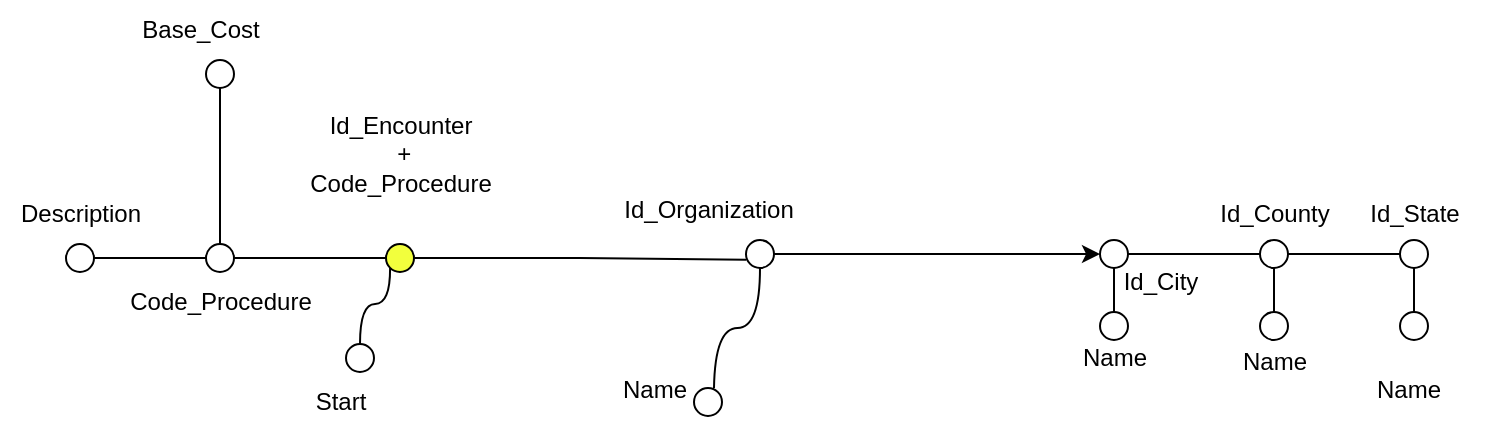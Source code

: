 <mxfile version="27.0.6">
  <diagram name="Pagina-1" id="CG6rrBfTmc7kEE_Q7tgc">
    <mxGraphModel dx="1113" dy="758" grid="1" gridSize="10" guides="1" tooltips="1" connect="1" arrows="1" fold="1" page="1" pageScale="1" pageWidth="827" pageHeight="1169" math="0" shadow="0">
      <root>
        <mxCell id="0" />
        <mxCell id="1" parent="0" />
        <mxCell id="tA1dRLEZQLzJaWhitYoO-190" value="" style="ellipse;whiteSpace=wrap;html=1;aspect=fixed;fillColor=#F2FF3D;" vertex="1" parent="1">
          <mxGeometry x="286" y="978" width="14" height="14" as="geometry" />
        </mxCell>
        <mxCell id="tA1dRLEZQLzJaWhitYoO-191" value="Id_Encounter&lt;div&gt;&amp;nbsp;+&lt;div&gt;Code_Procedure&lt;br&gt;&lt;/div&gt;&lt;/div&gt;" style="text;html=1;align=center;verticalAlign=middle;resizable=0;points=[];autosize=1;strokeColor=none;fillColor=none;" vertex="1" parent="1">
          <mxGeometry x="238" y="903" width="110" height="60" as="geometry" />
        </mxCell>
        <mxCell id="tA1dRLEZQLzJaWhitYoO-200" style="edgeStyle=orthogonalEdgeStyle;rounded=0;orthogonalLoop=1;jettySize=auto;html=1;exitX=0.5;exitY=0;exitDx=0;exitDy=0;entryX=0;entryY=1;entryDx=0;entryDy=0;curved=1;endArrow=none;startFill=0;" edge="1" parent="1" source="tA1dRLEZQLzJaWhitYoO-201" target="tA1dRLEZQLzJaWhitYoO-190">
          <mxGeometry relative="1" as="geometry" />
        </mxCell>
        <mxCell id="tA1dRLEZQLzJaWhitYoO-201" value="" style="ellipse;whiteSpace=wrap;html=1;aspect=fixed;fillColor=#FFFFFF;" vertex="1" parent="1">
          <mxGeometry x="266" y="1028" width="14" height="14" as="geometry" />
        </mxCell>
        <mxCell id="tA1dRLEZQLzJaWhitYoO-202" value="Start" style="text;html=1;align=center;verticalAlign=middle;resizable=0;points=[];autosize=1;strokeColor=none;fillColor=none;" vertex="1" parent="1">
          <mxGeometry x="238" y="1042" width="50" height="30" as="geometry" />
        </mxCell>
        <mxCell id="tA1dRLEZQLzJaWhitYoO-204" style="edgeStyle=orthogonalEdgeStyle;rounded=0;orthogonalLoop=1;jettySize=auto;html=1;exitX=1;exitY=0.5;exitDx=0;exitDy=0;entryX=0;entryY=0.5;entryDx=0;entryDy=0;endArrow=none;startFill=0;" edge="1" parent="1" source="tA1dRLEZQLzJaWhitYoO-205" target="tA1dRLEZQLzJaWhitYoO-190">
          <mxGeometry relative="1" as="geometry" />
        </mxCell>
        <mxCell id="tA1dRLEZQLzJaWhitYoO-205" value="" style="ellipse;whiteSpace=wrap;html=1;aspect=fixed;fillColor=#FFFFFF;" vertex="1" parent="1">
          <mxGeometry x="196" y="978" width="14" height="14" as="geometry" />
        </mxCell>
        <mxCell id="tA1dRLEZQLzJaWhitYoO-206" value="Code_Procedure" style="text;html=1;align=center;verticalAlign=middle;resizable=0;points=[];autosize=1;strokeColor=none;fillColor=none;" vertex="1" parent="1">
          <mxGeometry x="148" y="992" width="110" height="30" as="geometry" />
        </mxCell>
        <mxCell id="tA1dRLEZQLzJaWhitYoO-207" style="edgeStyle=orthogonalEdgeStyle;rounded=0;orthogonalLoop=1;jettySize=auto;html=1;entryX=0;entryY=0.5;entryDx=0;entryDy=0;endArrow=none;startFill=0;" edge="1" parent="1" source="tA1dRLEZQLzJaWhitYoO-208" target="tA1dRLEZQLzJaWhitYoO-205">
          <mxGeometry relative="1" as="geometry" />
        </mxCell>
        <mxCell id="tA1dRLEZQLzJaWhitYoO-208" value="" style="ellipse;whiteSpace=wrap;html=1;aspect=fixed;fillColor=#FFFFFF;" vertex="1" parent="1">
          <mxGeometry x="126" y="978" width="14" height="14" as="geometry" />
        </mxCell>
        <mxCell id="tA1dRLEZQLzJaWhitYoO-209" value="Description" style="text;html=1;align=center;verticalAlign=middle;resizable=0;points=[];autosize=1;strokeColor=none;fillColor=none;" vertex="1" parent="1">
          <mxGeometry x="93" y="948" width="80" height="30" as="geometry" />
        </mxCell>
        <mxCell id="tA1dRLEZQLzJaWhitYoO-212" style="edgeStyle=orthogonalEdgeStyle;rounded=0;orthogonalLoop=1;jettySize=auto;html=1;exitX=1;exitY=0.5;exitDx=0;exitDy=0;entryX=0;entryY=0.5;entryDx=0;entryDy=0;endArrow=classic;startFill=0;endFill=1;" edge="1" parent="1" source="tA1dRLEZQLzJaWhitYoO-219" target="tA1dRLEZQLzJaWhitYoO-243">
          <mxGeometry relative="1" as="geometry" />
        </mxCell>
        <mxCell id="tA1dRLEZQLzJaWhitYoO-213" style="edgeStyle=orthogonalEdgeStyle;rounded=0;orthogonalLoop=1;jettySize=auto;html=1;exitX=0.5;exitY=1;exitDx=0;exitDy=0;entryX=0.5;entryY=0;entryDx=0;entryDy=0;curved=1;endArrow=none;startFill=0;" edge="1" parent="1" source="tA1dRLEZQLzJaWhitYoO-219">
          <mxGeometry relative="1" as="geometry">
            <mxPoint x="450.0" y="1050" as="targetPoint" />
          </mxGeometry>
        </mxCell>
        <mxCell id="tA1dRLEZQLzJaWhitYoO-219" value="" style="ellipse;whiteSpace=wrap;html=1;aspect=fixed;fillColor=#FFFFFF;" vertex="1" parent="1">
          <mxGeometry x="466" y="976" width="14" height="14" as="geometry" />
        </mxCell>
        <mxCell id="tA1dRLEZQLzJaWhitYoO-241" value="Id_Organization" style="text;html=1;align=center;verticalAlign=middle;resizable=0;points=[];autosize=1;strokeColor=none;fillColor=none;" vertex="1" parent="1">
          <mxGeometry x="392" y="946" width="110" height="30" as="geometry" />
        </mxCell>
        <mxCell id="tA1dRLEZQLzJaWhitYoO-242" style="edgeStyle=orthogonalEdgeStyle;rounded=0;orthogonalLoop=1;jettySize=auto;html=1;exitX=1;exitY=0.5;exitDx=0;exitDy=0;entryX=0;entryY=0.5;entryDx=0;entryDy=0;endArrow=none;startFill=0;" edge="1" parent="1" source="tA1dRLEZQLzJaWhitYoO-243" target="tA1dRLEZQLzJaWhitYoO-267">
          <mxGeometry relative="1" as="geometry" />
        </mxCell>
        <mxCell id="tA1dRLEZQLzJaWhitYoO-243" value="" style="ellipse;whiteSpace=wrap;html=1;aspect=fixed;fillColor=#FFFFFF;" vertex="1" parent="1">
          <mxGeometry x="643" y="976" width="14" height="14" as="geometry" />
        </mxCell>
        <mxCell id="tA1dRLEZQLzJaWhitYoO-246" value="" style="ellipse;whiteSpace=wrap;html=1;aspect=fixed;fillColor=#FFFFFF;" vertex="1" parent="1">
          <mxGeometry x="440" y="1050" width="14" height="14" as="geometry" />
        </mxCell>
        <mxCell id="tA1dRLEZQLzJaWhitYoO-248" value="Name" style="text;html=1;align=center;verticalAlign=middle;resizable=0;points=[];autosize=1;strokeColor=none;fillColor=none;" vertex="1" parent="1">
          <mxGeometry x="390" y="1036" width="60" height="30" as="geometry" />
        </mxCell>
        <mxCell id="tA1dRLEZQLzJaWhitYoO-261" value="Id_City" style="text;html=1;align=center;verticalAlign=middle;resizable=0;points=[];autosize=1;strokeColor=none;fillColor=none;" vertex="1" parent="1">
          <mxGeometry x="643" y="982" width="60" height="30" as="geometry" />
        </mxCell>
        <mxCell id="tA1dRLEZQLzJaWhitYoO-262" style="edgeStyle=orthogonalEdgeStyle;rounded=0;orthogonalLoop=1;jettySize=auto;html=1;entryX=0.5;entryY=1;entryDx=0;entryDy=0;endArrow=none;startFill=0;" edge="1" parent="1" source="tA1dRLEZQLzJaWhitYoO-263" target="tA1dRLEZQLzJaWhitYoO-243">
          <mxGeometry relative="1" as="geometry" />
        </mxCell>
        <mxCell id="tA1dRLEZQLzJaWhitYoO-263" value="" style="ellipse;whiteSpace=wrap;html=1;aspect=fixed;fillColor=#FFFFFF;" vertex="1" parent="1">
          <mxGeometry x="643" y="1012" width="14" height="14" as="geometry" />
        </mxCell>
        <mxCell id="tA1dRLEZQLzJaWhitYoO-264" value="Name" style="text;html=1;align=center;verticalAlign=middle;resizable=0;points=[];autosize=1;strokeColor=none;fillColor=none;" vertex="1" parent="1">
          <mxGeometry x="620" y="1020" width="60" height="30" as="geometry" />
        </mxCell>
        <mxCell id="tA1dRLEZQLzJaWhitYoO-265" style="edgeStyle=orthogonalEdgeStyle;rounded=0;orthogonalLoop=1;jettySize=auto;html=1;exitX=0.5;exitY=1;exitDx=0;exitDy=0;entryX=0.5;entryY=0;entryDx=0;entryDy=0;endArrow=none;startFill=0;" edge="1" parent="1" source="tA1dRLEZQLzJaWhitYoO-267" target="tA1dRLEZQLzJaWhitYoO-269">
          <mxGeometry relative="1" as="geometry" />
        </mxCell>
        <mxCell id="tA1dRLEZQLzJaWhitYoO-266" style="edgeStyle=orthogonalEdgeStyle;rounded=0;orthogonalLoop=1;jettySize=auto;html=1;exitX=1;exitY=0.5;exitDx=0;exitDy=0;entryX=0;entryY=0.5;entryDx=0;entryDy=0;endArrow=none;startFill=0;" edge="1" parent="1" source="tA1dRLEZQLzJaWhitYoO-267" target="tA1dRLEZQLzJaWhitYoO-272">
          <mxGeometry relative="1" as="geometry" />
        </mxCell>
        <mxCell id="tA1dRLEZQLzJaWhitYoO-267" value="" style="ellipse;whiteSpace=wrap;html=1;aspect=fixed;fillColor=#FFFFFF;" vertex="1" parent="1">
          <mxGeometry x="723" y="976" width="14" height="14" as="geometry" />
        </mxCell>
        <mxCell id="tA1dRLEZQLzJaWhitYoO-268" value="Id_County" style="text;html=1;align=center;verticalAlign=middle;resizable=0;points=[];autosize=1;strokeColor=none;fillColor=none;" vertex="1" parent="1">
          <mxGeometry x="690" y="948" width="80" height="30" as="geometry" />
        </mxCell>
        <mxCell id="tA1dRLEZQLzJaWhitYoO-269" value="" style="ellipse;whiteSpace=wrap;html=1;aspect=fixed;fillColor=#FFFFFF;" vertex="1" parent="1">
          <mxGeometry x="723" y="1012" width="14" height="14" as="geometry" />
        </mxCell>
        <mxCell id="tA1dRLEZQLzJaWhitYoO-270" value="Name" style="text;html=1;align=center;verticalAlign=middle;resizable=0;points=[];autosize=1;strokeColor=none;fillColor=none;" vertex="1" parent="1">
          <mxGeometry x="700" y="1022" width="60" height="30" as="geometry" />
        </mxCell>
        <mxCell id="tA1dRLEZQLzJaWhitYoO-271" style="edgeStyle=orthogonalEdgeStyle;rounded=0;orthogonalLoop=1;jettySize=auto;html=1;exitX=0.5;exitY=1;exitDx=0;exitDy=0;entryX=0.5;entryY=0;entryDx=0;entryDy=0;endArrow=none;startFill=0;" edge="1" parent="1" source="tA1dRLEZQLzJaWhitYoO-272" target="tA1dRLEZQLzJaWhitYoO-274">
          <mxGeometry relative="1" as="geometry" />
        </mxCell>
        <mxCell id="tA1dRLEZQLzJaWhitYoO-272" value="" style="ellipse;whiteSpace=wrap;html=1;aspect=fixed;fillColor=#FFFFFF;" vertex="1" parent="1">
          <mxGeometry x="793" y="976" width="14" height="14" as="geometry" />
        </mxCell>
        <mxCell id="tA1dRLEZQLzJaWhitYoO-273" value="Id_State" style="text;html=1;align=center;verticalAlign=middle;resizable=0;points=[];autosize=1;strokeColor=none;fillColor=none;" vertex="1" parent="1">
          <mxGeometry x="765" y="948" width="70" height="30" as="geometry" />
        </mxCell>
        <mxCell id="tA1dRLEZQLzJaWhitYoO-274" value="" style="ellipse;whiteSpace=wrap;html=1;aspect=fixed;fillColor=#FFFFFF;" vertex="1" parent="1">
          <mxGeometry x="793" y="1012" width="14" height="14" as="geometry" />
        </mxCell>
        <mxCell id="tA1dRLEZQLzJaWhitYoO-275" value="Name" style="text;html=1;align=center;verticalAlign=middle;resizable=0;points=[];autosize=1;strokeColor=none;fillColor=none;" vertex="1" parent="1">
          <mxGeometry x="767" y="1036" width="60" height="30" as="geometry" />
        </mxCell>
        <mxCell id="tA1dRLEZQLzJaWhitYoO-368" style="edgeStyle=orthogonalEdgeStyle;rounded=0;orthogonalLoop=1;jettySize=auto;html=1;exitX=0.5;exitY=1;exitDx=0;exitDy=0;entryX=0.5;entryY=0;entryDx=0;entryDy=0;endArrow=none;startFill=0;" edge="1" parent="1" source="tA1dRLEZQLzJaWhitYoO-369" target="tA1dRLEZQLzJaWhitYoO-205">
          <mxGeometry relative="1" as="geometry" />
        </mxCell>
        <mxCell id="tA1dRLEZQLzJaWhitYoO-369" value="" style="ellipse;whiteSpace=wrap;html=1;aspect=fixed;fillColor=#FFFFFF;" vertex="1" parent="1">
          <mxGeometry x="196" y="886" width="14" height="14" as="geometry" />
        </mxCell>
        <mxCell id="tA1dRLEZQLzJaWhitYoO-370" value="Base_Cost" style="text;html=1;align=center;verticalAlign=middle;resizable=0;points=[];autosize=1;strokeColor=none;fillColor=none;" vertex="1" parent="1">
          <mxGeometry x="153" y="856" width="80" height="30" as="geometry" />
        </mxCell>
        <mxCell id="tA1dRLEZQLzJaWhitYoO-386" style="edgeStyle=orthogonalEdgeStyle;rounded=0;orthogonalLoop=1;jettySize=auto;html=1;exitX=1;exitY=0.5;exitDx=0;exitDy=0;entryX=0.011;entryY=0.706;entryDx=0;entryDy=0;entryPerimeter=0;endArrow=none;startFill=0;" edge="1" parent="1" source="tA1dRLEZQLzJaWhitYoO-190" target="tA1dRLEZQLzJaWhitYoO-219">
          <mxGeometry relative="1" as="geometry" />
        </mxCell>
      </root>
    </mxGraphModel>
  </diagram>
</mxfile>
